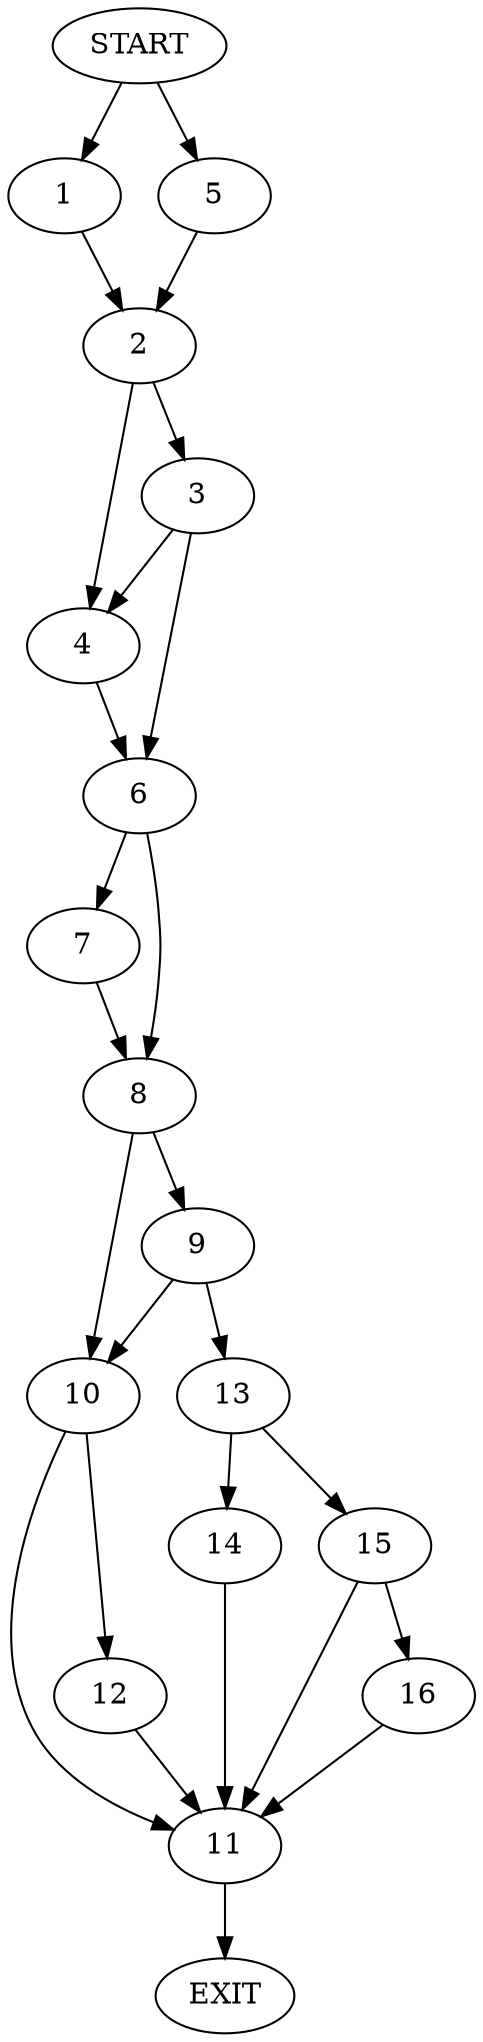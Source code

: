 digraph {
0 [label="START"]
17 [label="EXIT"]
0 -> 1
1 -> 2
2 -> 3
2 -> 4
0 -> 5
5 -> 2
4 -> 6
3 -> 4
3 -> 6
6 -> 7
6 -> 8
7 -> 8
8 -> 9
8 -> 10
10 -> 11
10 -> 12
9 -> 10
9 -> 13
13 -> 14
13 -> 15
12 -> 11
11 -> 17
15 -> 11
15 -> 16
14 -> 11
16 -> 11
}
